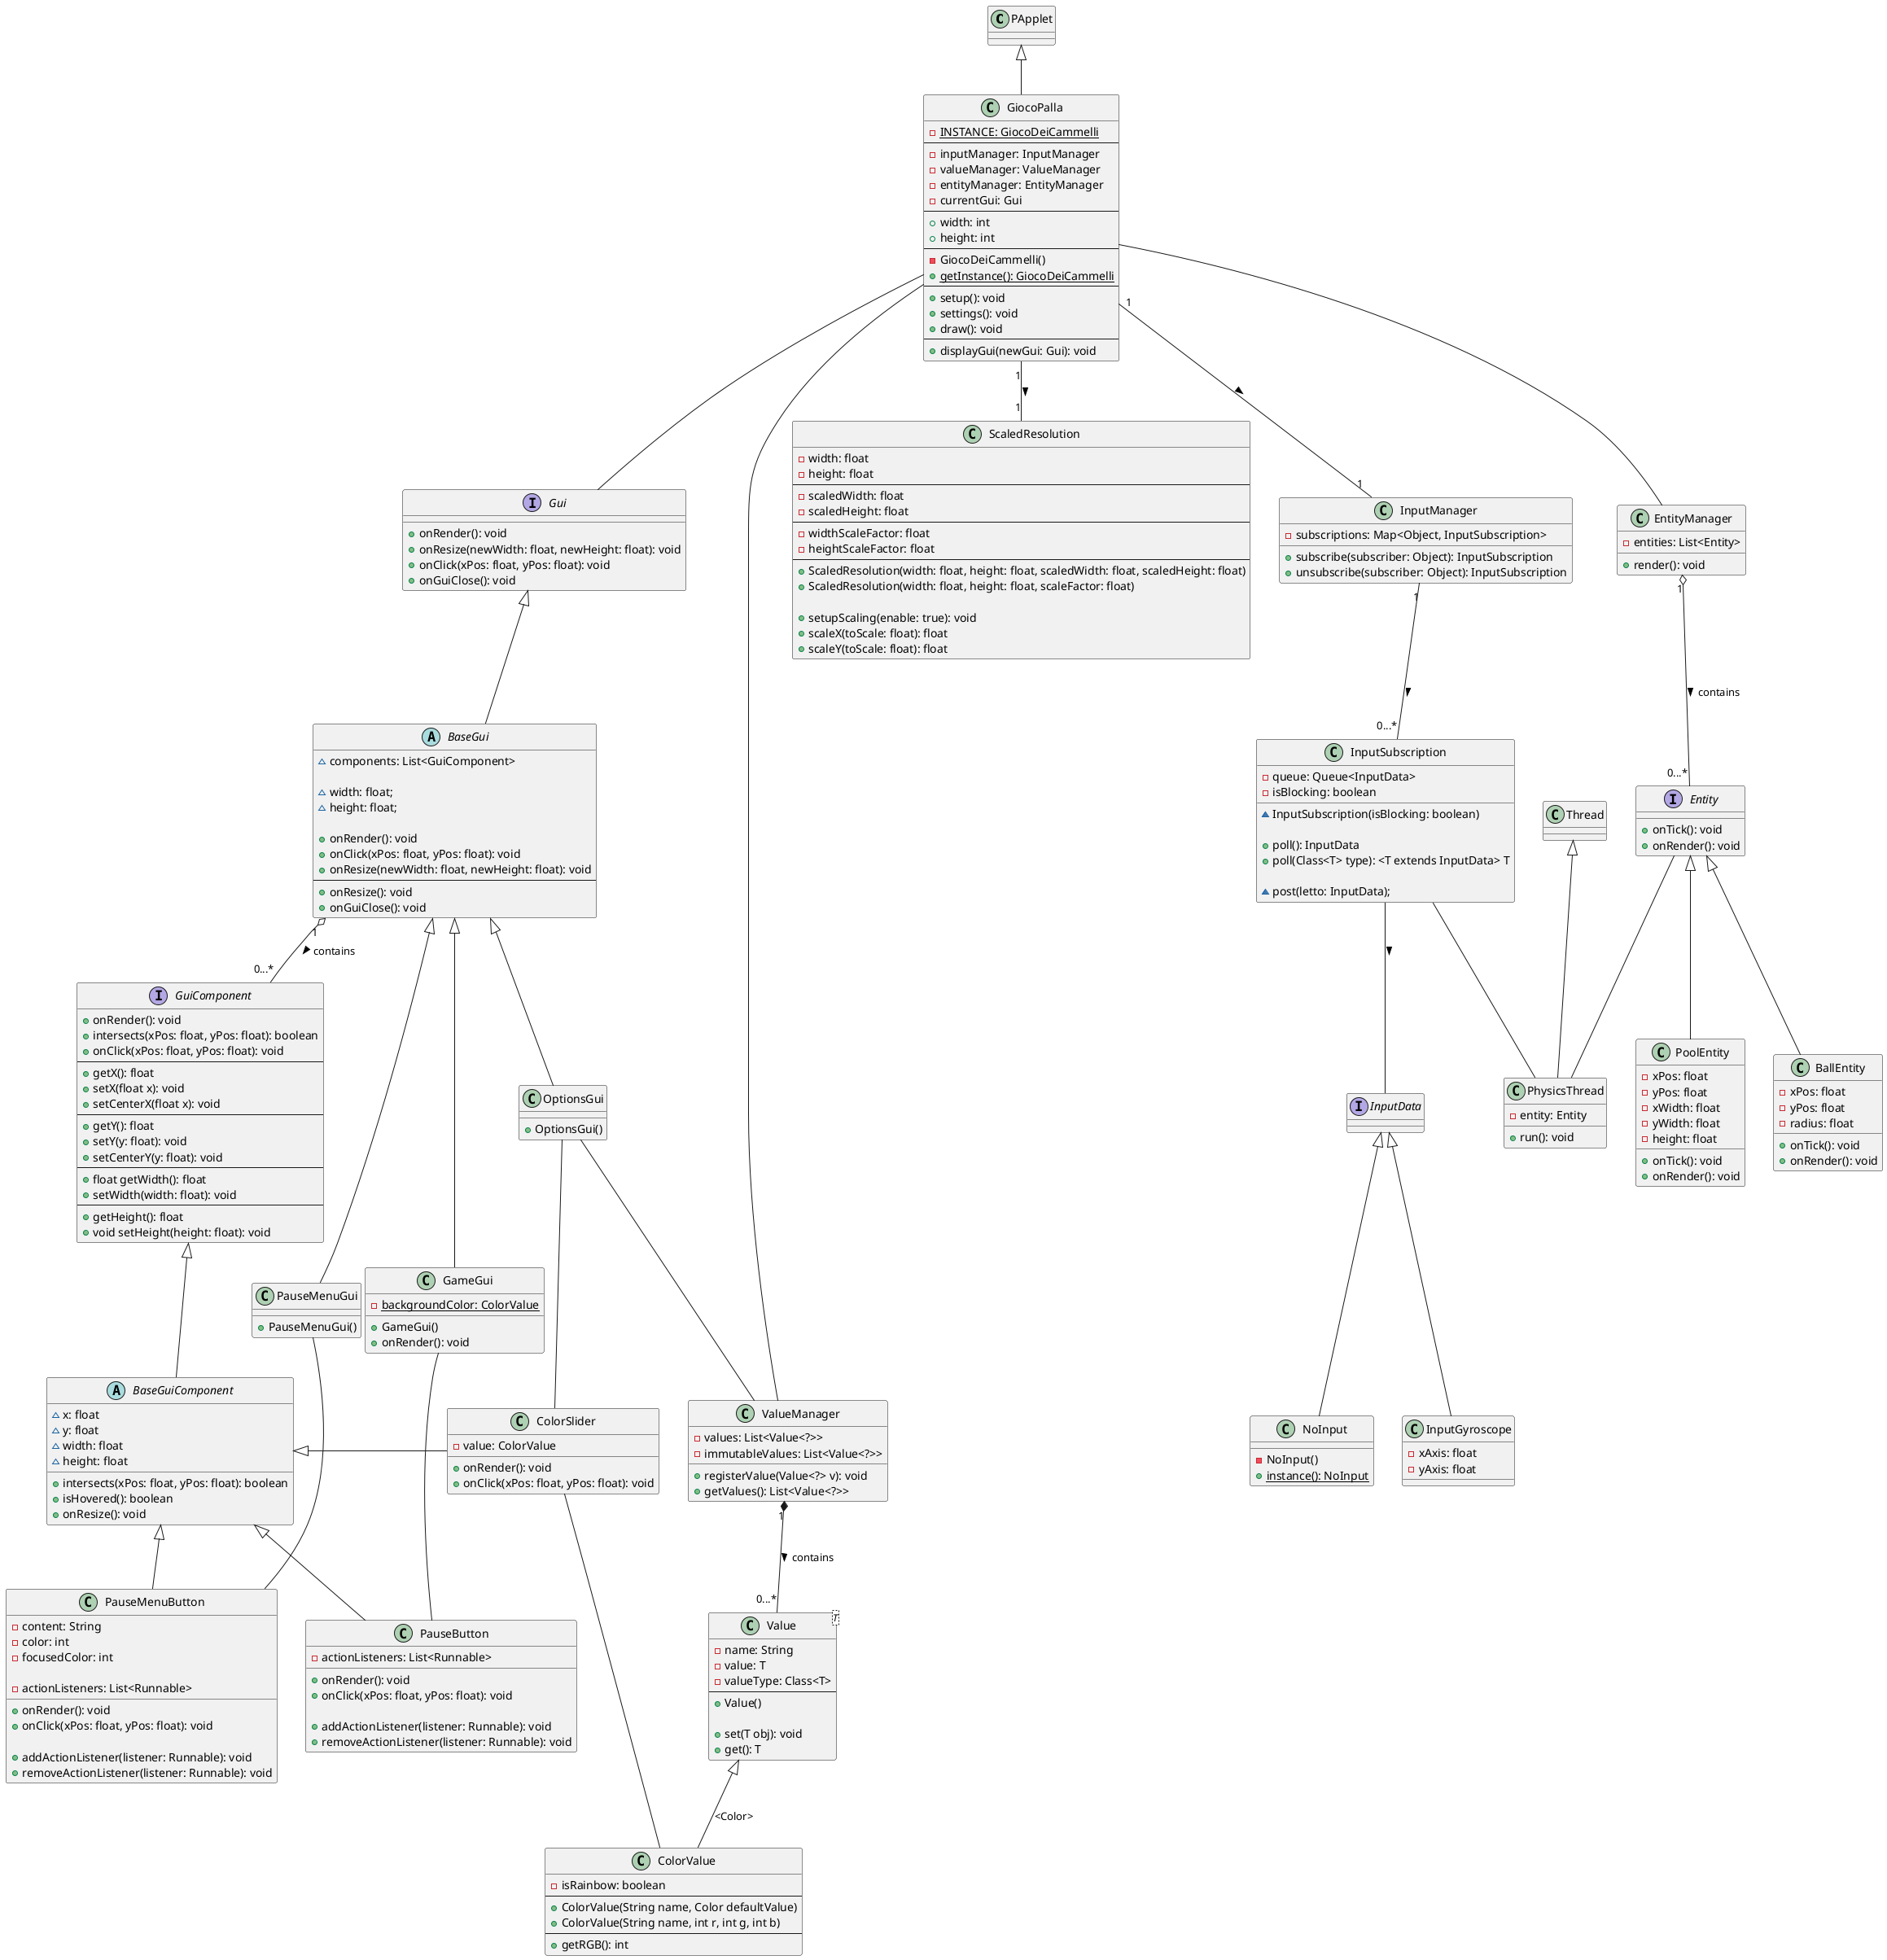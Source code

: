@startuml GiocoPalla

PApplet <|-- GiocoPalla

class GiocoPalla {
    -{static}INSTANCE: GiocoDeiCammelli
    --
    -inputManager: InputManager
    -valueManager: ValueManager
    -entityManager: EntityManager
    -currentGui: Gui
    --
    'Ereditato da PApplet
    +width: int
    'Ereditato da PApplet
    +height: int
    --
    -GiocoDeiCammelli()
    +{static} getInstance(): GiocoDeiCammelli
    --
    'Effettua il setup della finestra di processing ed
    'inizializza gli attributi della classe
    +setup(): void
    'Setta la dimensione della finestra
    +settings(): void
    'Disegna la finestra di gioco (gui) corrente
    +draw(): void
    --
    'Cambia la finestra di gioco (gui) visualizzata
    +displayGui(newGui: Gui): void
}

GiocoPalla"1" -- "1"ScaledResolution: >

class ScaledResolution {
    -width: float
    -height: float
    --
    -scaledWidth: float
    -scaledHeight: float
    --
    -widthScaleFactor: float
    -heightScaleFactor: float
    --
    +ScaledResolution(width: float, height: float, scaledWidth: float, scaledHeight: float)
    +ScaledResolution(width: float, height: float, scaleFactor: float)
    
    +setupScaling(enable: true): void
    +scaleX(toScale: float): float
    +scaleY(toScale: float): float
}

GiocoPalla"1" -- "1"InputManager: >

class InputManager {
    -subscriptions: Map<Object, InputSubscription>

    +subscribe(subscriber: Object): InputSubscription
    +unsubscribe(subscriber: Object): InputSubscription
}

InputManager"1" -- "0...*"InputSubscription: >

class InputSubscription {
    -queue: Queue<InputData>
    -isBlocking: boolean

    ~InputSubscription(isBlocking: boolean)

    +poll(): InputData
    +poll(Class<T> type): <T extends InputData> T

    ~post(letto: InputData);
}

InputSubscription -- InputData: >

interface InputData {
}

InputData <|--  NoInput

class NoInput {
    -NoInput()
    +{static}instance(): NoInput
}

InputData <|--  InputGyroscope

class InputGyroscope {
    -xAxis: float
    -yAxis: float
}

GiocoPalla -- Gui

'Interfaccia di base che rappresenta una schermata del gioco
'(ex. schermata di gioco, menu principale, menu delle opzioni, etc.)
interface Gui {
    'Disegna la Gui
    +onRender(): void
    'Chiamato quando la finestra cambia dimensioni
    +onResize(newWidth: float, newHeight: float): void
    'Clicka la gui alle coordinate date
    +onClick(xPos: float, yPos: float): void
    'Chiamato quando la gui viene chiusa (perchè cambiata con un'altra)
    +onGuiClose(): void
}

Gui <|-- BaseGui

'Implementazione di base della Gui con implementazioni dei metodi e
'attributi che sono comuni a gran parte delle gui
abstract class BaseGui {
    'Componenti che compongono questa gui
    ~components: List<GuiComponent>

    ~width: float;
    ~height: float;

    'Disegna i componenti della gui
    +onRender(): void
    'Si occupa di determinare quale elemento della gui sia stato clickato
    'e richiama il relativo metodo
    +onClick(xPos: float, yPos: float): void
    'Setta dimensioni e richiama l'altro onResize
    +onResize(newWidth: float, newHeight: float): void
    --
    'Metodi vuoti implementati solo per evitare di doverlo
    'poi fare per ogni classe che estende questa
    +onResize(): void
    +onGuiClose(): void
}

BaseGui"1" o-- "0...*"GuiComponent: contains >

'Interfaccia di base per ogni classe che rappresenta un elemento della gui
'(ex. bottone, label, textbox, etc)
interface GuiComponent {
    +onRender(): void
    +intersects(xPos: float, yPos: float): boolean
    +onClick(xPos: float, yPos: float): void
    --
    +getX(): float
    +setX(float x): void
    +setCenterX(float x): void
    --
    +getY(): float
    +setY(y: float): void
    +setCenterY(y: float): void
    --
    +float getWidth(): float
    +setWidth(width: float): void
    --
    +getHeight(): float
    +void setHeight(height: float): void
}

GuiComponent <|-- BaseGuiComponent

'Implementazione di base della Gui con implementazioni dei metodi e
'attributi che sono comuni a gran parte dei componenti
abstract class BaseGuiComponent {
    ~x: float
    ~y: float
    ~width: float
    ~height: float

    'Determina se il componente occupa la posizione data
    +intersects(xPos: float, yPos: float): boolean
    +isHovered(): boolean
    +onResize(): void
}

BaseGui <|-- GameGui

'Schermata di gioco, in cui si svolge il gioco vero e proprio
class GameGui {
    -{static}backgroundColor: ColorValue
    'Inizializza il bottone per mettere il gioco in pausa
    +GameGui()
    'Disegna il gioco e i componenti della gui
    +onRender(): void
}

GiocoPalla -- EntityManager

class EntityManager {
    -entities: List<Entity>

    +render(): void
}

EntityManager"1" o-- "0...*"Entity: contains >

interface Entity {
    'Gestisce la fisica dell'entità
    +onTick(): void
    'Disegna l'entità
    +onRender(): void
}

Thread <|-- PhysicsThread
Entity -- PhysicsThread
InputSubscription -- PhysicsThread

class PhysicsThread {
    -entity: Entity

    +run(): void
}

Entity <|-- BallEntity

class BallEntity {
    -xPos: float
    -yPos: float
    -radius: float

    'Muove la palla
    +onTick(): void
    'Disegna la palla
    +onRender(): void
}

Entity <|-- PoolEntity

'TODO: figure out how to do this
class PoolEntity {
    -xPos: float
    -yPos: float
    -xWidth: float
    -yWidth: float
    -height: float

    +onTick(): void
    +onRender(): void
}

BaseGui <|-- PauseMenuGui

'Gui che viene mostrata quando il gioco viene messo in pausa
class PauseMenuGui {
    'Inizializza i 3 bottoni per mettere riprendere il gioco,
    'aprire le opzioni e chiudere il gioco
    +PauseMenuGui()
}

PauseMenuGui -- PauseMenuButton
BaseGuiComponent <|-- PauseMenuButton

class PauseMenuButton {
    -content: String
    -color: int
    -focusedColor: int

    -actionListeners: List<Runnable>

    'Disegna il bottone
    +onRender(): void
    'Richiama i listener
    +onClick(xPos: float, yPos: float): void

    +addActionListener(listener: Runnable): void
    +removeActionListener(listener: Runnable): void
}

GameGui -- PauseButton
BaseGuiComponent <|-- PauseButton

class PauseButton {
    -actionListeners: List<Runnable>

    'Disegna il bottone
    +onRender(): void
    'Richiama i listener
    +onClick(xPos: float, yPos: float): void

    +addActionListener(listener: Runnable): void
    +removeActionListener(listener: Runnable): void
}

GiocoPalla -- ValueManager

class ValueManager {
    -values: List<Value<?>>
    -immutableValues: List<Value<?>>

    +registerValue(Value<?> v): void
    +getValues(): List<Value<?>>
}

ValueManager"1" *-- "0...*"Value: contains >

class Value<T> {
    -name: String
    -value: T
    -valueType: Class<T>
    --
    +Value()

    +set(T obj): void
    +get(): T
}

Value <|-- ColorValue: <Color>

class ColorValue {
    -isRainbow: boolean
    --
    +ColorValue(String name, Color defaultValue)
    +ColorValue(String name, int r, int g, int b)
    --
    +getRGB(): int
}

BaseGuiComponent <|- ColorSlider
ColorSlider -- ColorValue

class ColorSlider {
    -value: ColorValue

    'Disegna il bottone
    +onRender(): void
    'Setta il valore corretto al value
    +onClick(xPos: float, yPos: float): void
}

BaseGui <|-- OptionsGui

OptionsGui -- ValueManager
OptionsGui -- ColorSlider

class OptionsGui {
    'Inizializza i componenti per modificare le opzioni
    +OptionsGui()
}

@enduml